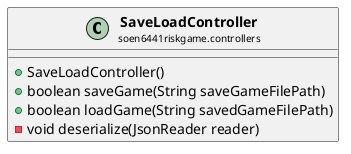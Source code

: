 @startuml

skinparam svgLinkTarget _parent
skinparam linetype ortho
set namespaceSeparator none
class "<b><size:14>SaveLoadController</b>\n<size:10>soen6441riskgame.controllers" as soen6441riskgame.controllers.SaveLoadController  [[../../soen6441riskgame/controllers/SaveLoadController.html{soen6441riskgame.controllers.SaveLoadController}]] {
+SaveLoadController()
+boolean saveGame(String saveGameFilePath)
+boolean loadGame(String savedGameFilePath)
-void deserialize(JsonReader reader)
}




@enduml
